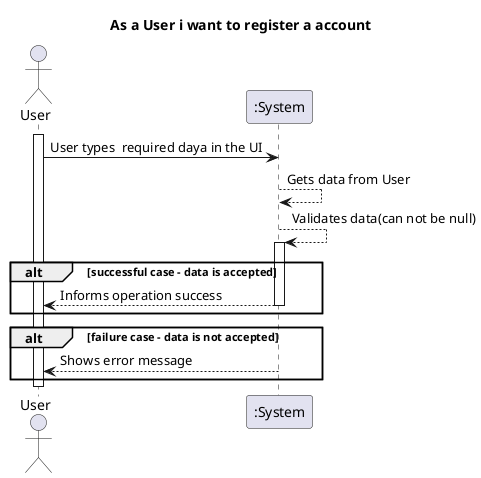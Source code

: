@startuml
'https://plantuml.com/sequence-diagram
actor "User" as MD
title As a User i want to register a account

activate MD
MD -> ":System" : User types  required daya in the UI
":System" --> ":System" : Gets data from User
":System" --> ":System" : Validates data(can not be null)
alt successful case - data is accepted
activate ":System"
":System" --> MD : Informs operation success
deactivate ":System"

end

alt failure case - data is not accepted
activate ":System"
":System" --> MD : Shows error message
deactivate ":System"

end
deactivate MD
@enduml